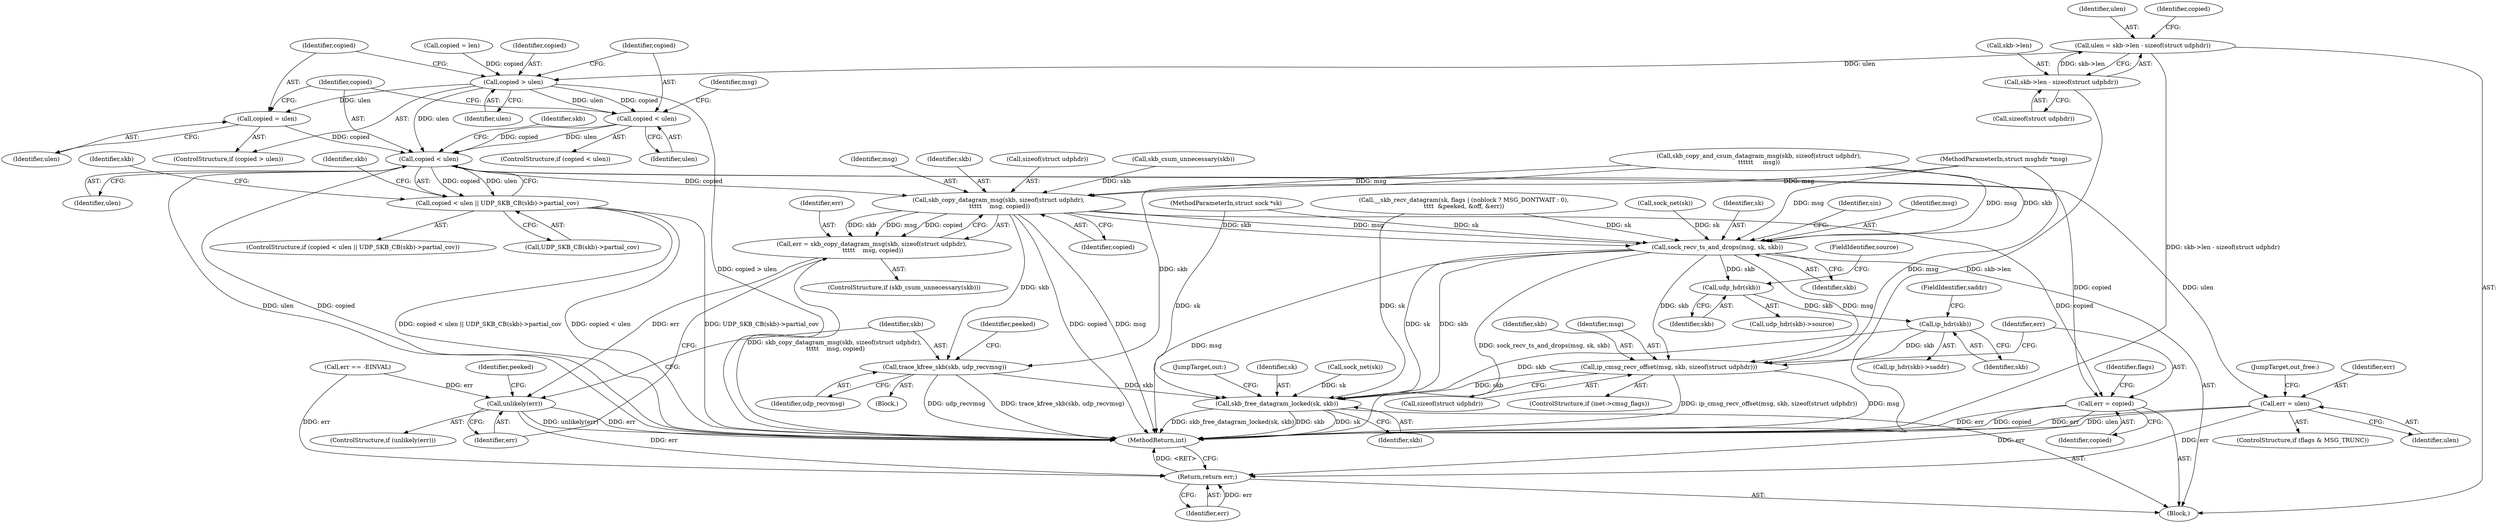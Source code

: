 digraph "0_linux_197c949e7798fbf28cfadc69d9ca0c2abbf93191@API" {
"1000162" [label="(Call,ulen = skb->len - sizeof(struct udphdr))"];
"1000164" [label="(Call,skb->len - sizeof(struct udphdr))"];
"1000174" [label="(Call,copied > ulen)"];
"1000177" [label="(Call,copied = ulen)"];
"1000192" [label="(Call,copied < ulen)"];
"1000191" [label="(Call,copied < ulen || UDP_SKB_CB(skb)->partial_cov)"];
"1000209" [label="(Call,skb_copy_datagram_msg(skb, sizeof(struct udphdr),\n \t\t\t\t\t    msg, copied))"];
"1000207" [label="(Call,err = skb_copy_datagram_msg(skb, sizeof(struct udphdr),\n \t\t\t\t\t    msg, copied))"];
"1000231" [label="(Call,unlikely(err))"];
"1000329" [label="(Return,return err;)"];
"1000234" [label="(Call,trace_kfree_skb(skb, udp_recvmsg))"];
"1000325" [label="(Call,skb_free_datagram_locked(sk, skb))"];
"1000260" [label="(Call,sock_recv_ts_and_drops(msg, sk, skb))"];
"1000277" [label="(Call,udp_hdr(skb))"];
"1000287" [label="(Call,ip_hdr(skb))"];
"1000309" [label="(Call,ip_cmsg_recv_offset(msg, skb, sizeof(struct udphdr)))"];
"1000314" [label="(Call,err = copied)"];
"1000321" [label="(Call,err = ulen)"];
"1000182" [label="(Call,copied < ulen)"];
"1000175" [label="(Identifier,copied)"];
"1000195" [label="(Call,UDP_SKB_CB(skb)->partial_cov)"];
"1000363" [label="(MethodReturn,int)"];
"1000105" [label="(MethodParameterIn,struct msghdr *msg)"];
"1000314" [label="(Call,err = copied)"];
"1000330" [label="(Identifier,err)"];
"1000235" [label="(Identifier,skb)"];
"1000177" [label="(Call,copied = ulen)"];
"1000317" [label="(ControlStructure,if (flags & MSG_TRUNC))"];
"1000192" [label="(Call,copied < ulen)"];
"1000239" [label="(Identifier,peeked)"];
"1000276" [label="(Call,udp_hdr(skb)->source)"];
"1000104" [label="(MethodParameterIn,struct sock *sk)"];
"1000193" [label="(Identifier,copied)"];
"1000236" [label="(Identifier,udp_recvmsg)"];
"1000328" [label="(JumpTarget,out:)"];
"1000277" [label="(Call,udp_hdr(skb))"];
"1000181" [label="(ControlStructure,if (copied < ulen))"];
"1000182" [label="(Call,copied < ulen)"];
"1000194" [label="(Identifier,ulen)"];
"1000213" [label="(Identifier,msg)"];
"1000210" [label="(Identifier,skb)"];
"1000162" [label="(Call,ulen = skb->len - sizeof(struct udphdr))"];
"1000183" [label="(Identifier,copied)"];
"1000163" [label="(Identifier,ulen)"];
"1000265" [label="(Identifier,sin)"];
"1000261" [label="(Identifier,msg)"];
"1000325" [label="(Call,skb_free_datagram_locked(sk, skb))"];
"1000312" [label="(Call,sizeof(struct udphdr))"];
"1000176" [label="(Identifier,ulen)"];
"1000233" [label="(Block,)"];
"1000219" [label="(Call,skb_copy_and_csum_datagram_msg(skb, sizeof(struct udphdr),\n\t\t\t\t\t\t     msg))"];
"1000232" [label="(Identifier,err)"];
"1000209" [label="(Call,skb_copy_datagram_msg(skb, sizeof(struct udphdr),\n \t\t\t\t\t    msg, copied))"];
"1000260" [label="(Call,sock_recv_ts_and_drops(msg, sk, skb))"];
"1000305" [label="(ControlStructure,if (inet->cmsg_flags))"];
"1000207" [label="(Call,err = skb_copy_datagram_msg(skb, sizeof(struct udphdr),\n \t\t\t\t\t    msg, copied))"];
"1000324" [label="(JumpTarget,out_free:)"];
"1000263" [label="(Identifier,skb)"];
"1000214" [label="(Identifier,copied)"];
"1000204" [label="(ControlStructure,if (skb_csum_unnecessary(skb)))"];
"1000234" [label="(Call,trace_kfree_skb(skb, udp_recvmsg))"];
"1000191" [label="(Call,copied < ulen || UDP_SKB_CB(skb)->partial_cov)"];
"1000171" [label="(Identifier,copied)"];
"1000256" [label="(Call,sock_net(sk))"];
"1000279" [label="(FieldIdentifier,source)"];
"1000262" [label="(Identifier,sk)"];
"1000327" [label="(Identifier,skb)"];
"1000323" [label="(Identifier,ulen)"];
"1000315" [label="(Identifier,err)"];
"1000110" [label="(Block,)"];
"1000173" [label="(ControlStructure,if (copied > ulen))"];
"1000170" [label="(Call,copied = len)"];
"1000206" [label="(Identifier,skb)"];
"1000164" [label="(Call,skb->len - sizeof(struct udphdr))"];
"1000254" [label="(Identifier,peeked)"];
"1000311" [label="(Identifier,skb)"];
"1000310" [label="(Identifier,msg)"];
"1000165" [label="(Call,skb->len)"];
"1000309" [label="(Call,ip_cmsg_recv_offset(msg, skb, sizeof(struct udphdr)))"];
"1000202" [label="(Identifier,skb)"];
"1000197" [label="(Identifier,skb)"];
"1000211" [label="(Call,sizeof(struct udphdr))"];
"1000287" [label="(Call,ip_hdr(skb))"];
"1000187" [label="(Identifier,msg)"];
"1000326" [label="(Identifier,sk)"];
"1000225" [label="(Call,err == -EINVAL)"];
"1000231" [label="(Call,unlikely(err))"];
"1000329" [label="(Return,return err;)"];
"1000286" [label="(Call,ip_hdr(skb)->saddr)"];
"1000289" [label="(FieldIdentifier,saddr)"];
"1000190" [label="(ControlStructure,if (copied < ulen || UDP_SKB_CB(skb)->partial_cov))"];
"1000144" [label="(Call,__skb_recv_datagram(sk, flags | (noblock ? MSG_DONTWAIT : 0),\n\t\t\t\t  &peeked, &off, &err))"];
"1000321" [label="(Call,err = ulen)"];
"1000168" [label="(Call,sizeof(struct udphdr))"];
"1000316" [label="(Identifier,copied)"];
"1000319" [label="(Identifier,flags)"];
"1000174" [label="(Call,copied > ulen)"];
"1000230" [label="(ControlStructure,if (unlikely(err)))"];
"1000184" [label="(Identifier,ulen)"];
"1000178" [label="(Identifier,copied)"];
"1000247" [label="(Call,sock_net(sk))"];
"1000288" [label="(Identifier,skb)"];
"1000322" [label="(Identifier,err)"];
"1000278" [label="(Identifier,skb)"];
"1000208" [label="(Identifier,err)"];
"1000179" [label="(Identifier,ulen)"];
"1000205" [label="(Call,skb_csum_unnecessary(skb))"];
"1000162" -> "1000110"  [label="AST: "];
"1000162" -> "1000164"  [label="CFG: "];
"1000163" -> "1000162"  [label="AST: "];
"1000164" -> "1000162"  [label="AST: "];
"1000171" -> "1000162"  [label="CFG: "];
"1000162" -> "1000363"  [label="DDG: skb->len - sizeof(struct udphdr)"];
"1000164" -> "1000162"  [label="DDG: skb->len"];
"1000162" -> "1000174"  [label="DDG: ulen"];
"1000164" -> "1000168"  [label="CFG: "];
"1000165" -> "1000164"  [label="AST: "];
"1000168" -> "1000164"  [label="AST: "];
"1000164" -> "1000363"  [label="DDG: skb->len"];
"1000174" -> "1000173"  [label="AST: "];
"1000174" -> "1000176"  [label="CFG: "];
"1000175" -> "1000174"  [label="AST: "];
"1000176" -> "1000174"  [label="AST: "];
"1000178" -> "1000174"  [label="CFG: "];
"1000183" -> "1000174"  [label="CFG: "];
"1000174" -> "1000363"  [label="DDG: copied > ulen"];
"1000170" -> "1000174"  [label="DDG: copied"];
"1000174" -> "1000177"  [label="DDG: ulen"];
"1000174" -> "1000182"  [label="DDG: copied"];
"1000174" -> "1000182"  [label="DDG: ulen"];
"1000174" -> "1000192"  [label="DDG: ulen"];
"1000177" -> "1000173"  [label="AST: "];
"1000177" -> "1000179"  [label="CFG: "];
"1000178" -> "1000177"  [label="AST: "];
"1000179" -> "1000177"  [label="AST: "];
"1000193" -> "1000177"  [label="CFG: "];
"1000177" -> "1000192"  [label="DDG: copied"];
"1000192" -> "1000191"  [label="AST: "];
"1000192" -> "1000194"  [label="CFG: "];
"1000193" -> "1000192"  [label="AST: "];
"1000194" -> "1000192"  [label="AST: "];
"1000197" -> "1000192"  [label="CFG: "];
"1000191" -> "1000192"  [label="CFG: "];
"1000192" -> "1000363"  [label="DDG: ulen"];
"1000192" -> "1000363"  [label="DDG: copied"];
"1000192" -> "1000191"  [label="DDG: copied"];
"1000192" -> "1000191"  [label="DDG: ulen"];
"1000182" -> "1000192"  [label="DDG: copied"];
"1000182" -> "1000192"  [label="DDG: ulen"];
"1000192" -> "1000209"  [label="DDG: copied"];
"1000192" -> "1000314"  [label="DDG: copied"];
"1000192" -> "1000321"  [label="DDG: ulen"];
"1000191" -> "1000190"  [label="AST: "];
"1000191" -> "1000195"  [label="CFG: "];
"1000195" -> "1000191"  [label="AST: "];
"1000202" -> "1000191"  [label="CFG: "];
"1000206" -> "1000191"  [label="CFG: "];
"1000191" -> "1000363"  [label="DDG: UDP_SKB_CB(skb)->partial_cov"];
"1000191" -> "1000363"  [label="DDG: copied < ulen || UDP_SKB_CB(skb)->partial_cov"];
"1000191" -> "1000363"  [label="DDG: copied < ulen"];
"1000209" -> "1000207"  [label="AST: "];
"1000209" -> "1000214"  [label="CFG: "];
"1000210" -> "1000209"  [label="AST: "];
"1000211" -> "1000209"  [label="AST: "];
"1000213" -> "1000209"  [label="AST: "];
"1000214" -> "1000209"  [label="AST: "];
"1000207" -> "1000209"  [label="CFG: "];
"1000209" -> "1000363"  [label="DDG: copied"];
"1000209" -> "1000363"  [label="DDG: msg"];
"1000209" -> "1000207"  [label="DDG: skb"];
"1000209" -> "1000207"  [label="DDG: msg"];
"1000209" -> "1000207"  [label="DDG: copied"];
"1000205" -> "1000209"  [label="DDG: skb"];
"1000219" -> "1000209"  [label="DDG: msg"];
"1000105" -> "1000209"  [label="DDG: msg"];
"1000209" -> "1000234"  [label="DDG: skb"];
"1000209" -> "1000260"  [label="DDG: msg"];
"1000209" -> "1000260"  [label="DDG: skb"];
"1000209" -> "1000314"  [label="DDG: copied"];
"1000207" -> "1000204"  [label="AST: "];
"1000208" -> "1000207"  [label="AST: "];
"1000232" -> "1000207"  [label="CFG: "];
"1000207" -> "1000363"  [label="DDG: skb_copy_datagram_msg(skb, sizeof(struct udphdr),\n \t\t\t\t\t    msg, copied)"];
"1000207" -> "1000231"  [label="DDG: err"];
"1000231" -> "1000230"  [label="AST: "];
"1000231" -> "1000232"  [label="CFG: "];
"1000232" -> "1000231"  [label="AST: "];
"1000235" -> "1000231"  [label="CFG: "];
"1000254" -> "1000231"  [label="CFG: "];
"1000231" -> "1000363"  [label="DDG: unlikely(err)"];
"1000231" -> "1000363"  [label="DDG: err"];
"1000225" -> "1000231"  [label="DDG: err"];
"1000231" -> "1000329"  [label="DDG: err"];
"1000329" -> "1000110"  [label="AST: "];
"1000329" -> "1000330"  [label="CFG: "];
"1000330" -> "1000329"  [label="AST: "];
"1000363" -> "1000329"  [label="CFG: "];
"1000329" -> "1000363"  [label="DDG: <RET>"];
"1000330" -> "1000329"  [label="DDG: err"];
"1000314" -> "1000329"  [label="DDG: err"];
"1000225" -> "1000329"  [label="DDG: err"];
"1000321" -> "1000329"  [label="DDG: err"];
"1000234" -> "1000233"  [label="AST: "];
"1000234" -> "1000236"  [label="CFG: "];
"1000235" -> "1000234"  [label="AST: "];
"1000236" -> "1000234"  [label="AST: "];
"1000239" -> "1000234"  [label="CFG: "];
"1000234" -> "1000363"  [label="DDG: udp_recvmsg"];
"1000234" -> "1000363"  [label="DDG: trace_kfree_skb(skb, udp_recvmsg)"];
"1000219" -> "1000234"  [label="DDG: skb"];
"1000234" -> "1000325"  [label="DDG: skb"];
"1000325" -> "1000110"  [label="AST: "];
"1000325" -> "1000327"  [label="CFG: "];
"1000326" -> "1000325"  [label="AST: "];
"1000327" -> "1000325"  [label="AST: "];
"1000328" -> "1000325"  [label="CFG: "];
"1000325" -> "1000363"  [label="DDG: sk"];
"1000325" -> "1000363"  [label="DDG: skb_free_datagram_locked(sk, skb)"];
"1000325" -> "1000363"  [label="DDG: skb"];
"1000247" -> "1000325"  [label="DDG: sk"];
"1000260" -> "1000325"  [label="DDG: sk"];
"1000260" -> "1000325"  [label="DDG: skb"];
"1000144" -> "1000325"  [label="DDG: sk"];
"1000104" -> "1000325"  [label="DDG: sk"];
"1000309" -> "1000325"  [label="DDG: skb"];
"1000287" -> "1000325"  [label="DDG: skb"];
"1000260" -> "1000110"  [label="AST: "];
"1000260" -> "1000263"  [label="CFG: "];
"1000261" -> "1000260"  [label="AST: "];
"1000262" -> "1000260"  [label="AST: "];
"1000263" -> "1000260"  [label="AST: "];
"1000265" -> "1000260"  [label="CFG: "];
"1000260" -> "1000363"  [label="DDG: sock_recv_ts_and_drops(msg, sk, skb)"];
"1000260" -> "1000363"  [label="DDG: msg"];
"1000219" -> "1000260"  [label="DDG: msg"];
"1000219" -> "1000260"  [label="DDG: skb"];
"1000105" -> "1000260"  [label="DDG: msg"];
"1000144" -> "1000260"  [label="DDG: sk"];
"1000256" -> "1000260"  [label="DDG: sk"];
"1000104" -> "1000260"  [label="DDG: sk"];
"1000260" -> "1000277"  [label="DDG: skb"];
"1000260" -> "1000309"  [label="DDG: msg"];
"1000260" -> "1000309"  [label="DDG: skb"];
"1000277" -> "1000276"  [label="AST: "];
"1000277" -> "1000278"  [label="CFG: "];
"1000278" -> "1000277"  [label="AST: "];
"1000279" -> "1000277"  [label="CFG: "];
"1000277" -> "1000287"  [label="DDG: skb"];
"1000287" -> "1000286"  [label="AST: "];
"1000287" -> "1000288"  [label="CFG: "];
"1000288" -> "1000287"  [label="AST: "];
"1000289" -> "1000287"  [label="CFG: "];
"1000287" -> "1000309"  [label="DDG: skb"];
"1000309" -> "1000305"  [label="AST: "];
"1000309" -> "1000312"  [label="CFG: "];
"1000310" -> "1000309"  [label="AST: "];
"1000311" -> "1000309"  [label="AST: "];
"1000312" -> "1000309"  [label="AST: "];
"1000315" -> "1000309"  [label="CFG: "];
"1000309" -> "1000363"  [label="DDG: msg"];
"1000309" -> "1000363"  [label="DDG: ip_cmsg_recv_offset(msg, skb, sizeof(struct udphdr))"];
"1000105" -> "1000309"  [label="DDG: msg"];
"1000314" -> "1000110"  [label="AST: "];
"1000314" -> "1000316"  [label="CFG: "];
"1000315" -> "1000314"  [label="AST: "];
"1000316" -> "1000314"  [label="AST: "];
"1000319" -> "1000314"  [label="CFG: "];
"1000314" -> "1000363"  [label="DDG: err"];
"1000314" -> "1000363"  [label="DDG: copied"];
"1000321" -> "1000317"  [label="AST: "];
"1000321" -> "1000323"  [label="CFG: "];
"1000322" -> "1000321"  [label="AST: "];
"1000323" -> "1000321"  [label="AST: "];
"1000324" -> "1000321"  [label="CFG: "];
"1000321" -> "1000363"  [label="DDG: err"];
"1000321" -> "1000363"  [label="DDG: ulen"];
"1000182" -> "1000181"  [label="AST: "];
"1000182" -> "1000184"  [label="CFG: "];
"1000183" -> "1000182"  [label="AST: "];
"1000184" -> "1000182"  [label="AST: "];
"1000187" -> "1000182"  [label="CFG: "];
"1000193" -> "1000182"  [label="CFG: "];
}
